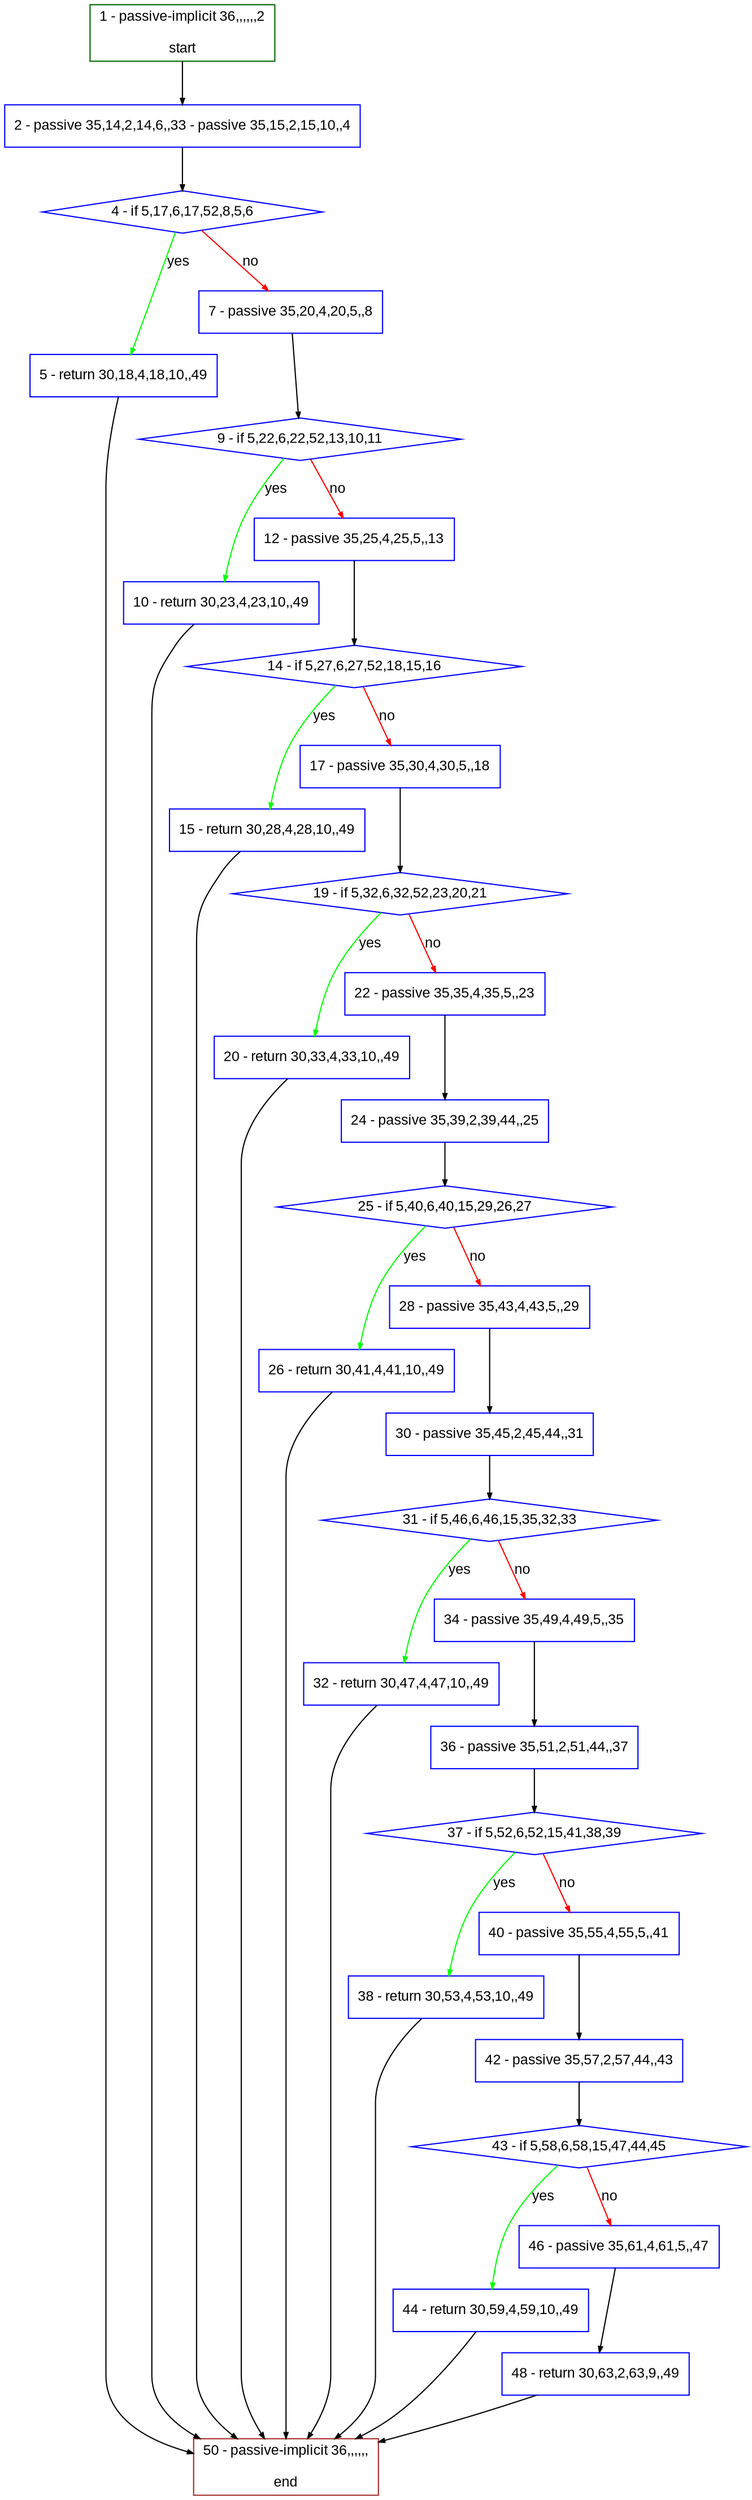 digraph "" {
  graph [bgcolor="white", fillcolor="#FFFFCC", pack="true", packmode="clust", fontname="Arial", label="", fontsize="12", compound="true", style="rounded,filled"];
  node [node_initialized="no", fillcolor="white", fontname="Arial", label="", color="grey", fontsize="12", fixedsize="false", compound="true", shape="rectangle", style="filled"];
  edge [arrowtail="none", lhead="", fontcolor="black", fontname="Arial", label="", color="black", fontsize="12", arrowhead="normal", arrowsize="0.5", compound="true", ltail="", dir="forward"];
  __N1 [fillcolor="#ffffff", label="2 - passive 35,14,2,14,6,,33 - passive 35,15,2,15,10,,4", color="#0000ff", shape="box", style="filled"];
  __N2 [fillcolor="#ffffff", label="1 - passive-implicit 36,,,,,,2\n\nstart", color="#006400", shape="box", style="filled"];
  __N3 [fillcolor="#ffffff", label="4 - if 5,17,6,17,52,8,5,6", color="#0000ff", shape="diamond", style="filled"];
  __N4 [fillcolor="#ffffff", label="5 - return 30,18,4,18,10,,49", color="#0000ff", shape="box", style="filled"];
  __N5 [fillcolor="#ffffff", label="7 - passive 35,20,4,20,5,,8", color="#0000ff", shape="box", style="filled"];
  __N6 [fillcolor="#ffffff", label="50 - passive-implicit 36,,,,,,\n\nend", color="#a52a2a", shape="box", style="filled"];
  __N7 [fillcolor="#ffffff", label="9 - if 5,22,6,22,52,13,10,11", color="#0000ff", shape="diamond", style="filled"];
  __N8 [fillcolor="#ffffff", label="10 - return 30,23,4,23,10,,49", color="#0000ff", shape="box", style="filled"];
  __N9 [fillcolor="#ffffff", label="12 - passive 35,25,4,25,5,,13", color="#0000ff", shape="box", style="filled"];
  __N10 [fillcolor="#ffffff", label="14 - if 5,27,6,27,52,18,15,16", color="#0000ff", shape="diamond", style="filled"];
  __N11 [fillcolor="#ffffff", label="15 - return 30,28,4,28,10,,49", color="#0000ff", shape="box", style="filled"];
  __N12 [fillcolor="#ffffff", label="17 - passive 35,30,4,30,5,,18", color="#0000ff", shape="box", style="filled"];
  __N13 [fillcolor="#ffffff", label="19 - if 5,32,6,32,52,23,20,21", color="#0000ff", shape="diamond", style="filled"];
  __N14 [fillcolor="#ffffff", label="20 - return 30,33,4,33,10,,49", color="#0000ff", shape="box", style="filled"];
  __N15 [fillcolor="#ffffff", label="22 - passive 35,35,4,35,5,,23", color="#0000ff", shape="box", style="filled"];
  __N16 [fillcolor="#ffffff", label="24 - passive 35,39,2,39,44,,25", color="#0000ff", shape="box", style="filled"];
  __N17 [fillcolor="#ffffff", label="25 - if 5,40,6,40,15,29,26,27", color="#0000ff", shape="diamond", style="filled"];
  __N18 [fillcolor="#ffffff", label="26 - return 30,41,4,41,10,,49", color="#0000ff", shape="box", style="filled"];
  __N19 [fillcolor="#ffffff", label="28 - passive 35,43,4,43,5,,29", color="#0000ff", shape="box", style="filled"];
  __N20 [fillcolor="#ffffff", label="30 - passive 35,45,2,45,44,,31", color="#0000ff", shape="box", style="filled"];
  __N21 [fillcolor="#ffffff", label="31 - if 5,46,6,46,15,35,32,33", color="#0000ff", shape="diamond", style="filled"];
  __N22 [fillcolor="#ffffff", label="32 - return 30,47,4,47,10,,49", color="#0000ff", shape="box", style="filled"];
  __N23 [fillcolor="#ffffff", label="34 - passive 35,49,4,49,5,,35", color="#0000ff", shape="box", style="filled"];
  __N24 [fillcolor="#ffffff", label="36 - passive 35,51,2,51,44,,37", color="#0000ff", shape="box", style="filled"];
  __N25 [fillcolor="#ffffff", label="37 - if 5,52,6,52,15,41,38,39", color="#0000ff", shape="diamond", style="filled"];
  __N26 [fillcolor="#ffffff", label="38 - return 30,53,4,53,10,,49", color="#0000ff", shape="box", style="filled"];
  __N27 [fillcolor="#ffffff", label="40 - passive 35,55,4,55,5,,41", color="#0000ff", shape="box", style="filled"];
  __N28 [fillcolor="#ffffff", label="42 - passive 35,57,2,57,44,,43", color="#0000ff", shape="box", style="filled"];
  __N29 [fillcolor="#ffffff", label="43 - if 5,58,6,58,15,47,44,45", color="#0000ff", shape="diamond", style="filled"];
  __N30 [fillcolor="#ffffff", label="44 - return 30,59,4,59,10,,49", color="#0000ff", shape="box", style="filled"];
  __N31 [fillcolor="#ffffff", label="46 - passive 35,61,4,61,5,,47", color="#0000ff", shape="box", style="filled"];
  __N32 [fillcolor="#ffffff", label="48 - return 30,63,2,63,9,,49", color="#0000ff", shape="box", style="filled"];
  __N2 -> __N1 [arrowtail="none", color="#000000", label="", arrowhead="normal", dir="forward"];
  __N1 -> __N3 [arrowtail="none", color="#000000", label="", arrowhead="normal", dir="forward"];
  __N3 -> __N4 [arrowtail="none", color="#00ff00", label="yes", arrowhead="normal", dir="forward"];
  __N3 -> __N5 [arrowtail="none", color="#ff0000", label="no", arrowhead="normal", dir="forward"];
  __N4 -> __N6 [arrowtail="none", color="#000000", label="", arrowhead="normal", dir="forward"];
  __N5 -> __N7 [arrowtail="none", color="#000000", label="", arrowhead="normal", dir="forward"];
  __N7 -> __N8 [arrowtail="none", color="#00ff00", label="yes", arrowhead="normal", dir="forward"];
  __N7 -> __N9 [arrowtail="none", color="#ff0000", label="no", arrowhead="normal", dir="forward"];
  __N8 -> __N6 [arrowtail="none", color="#000000", label="", arrowhead="normal", dir="forward"];
  __N9 -> __N10 [arrowtail="none", color="#000000", label="", arrowhead="normal", dir="forward"];
  __N10 -> __N11 [arrowtail="none", color="#00ff00", label="yes", arrowhead="normal", dir="forward"];
  __N10 -> __N12 [arrowtail="none", color="#ff0000", label="no", arrowhead="normal", dir="forward"];
  __N11 -> __N6 [arrowtail="none", color="#000000", label="", arrowhead="normal", dir="forward"];
  __N12 -> __N13 [arrowtail="none", color="#000000", label="", arrowhead="normal", dir="forward"];
  __N13 -> __N14 [arrowtail="none", color="#00ff00", label="yes", arrowhead="normal", dir="forward"];
  __N13 -> __N15 [arrowtail="none", color="#ff0000", label="no", arrowhead="normal", dir="forward"];
  __N14 -> __N6 [arrowtail="none", color="#000000", label="", arrowhead="normal", dir="forward"];
  __N15 -> __N16 [arrowtail="none", color="#000000", label="", arrowhead="normal", dir="forward"];
  __N16 -> __N17 [arrowtail="none", color="#000000", label="", arrowhead="normal", dir="forward"];
  __N17 -> __N18 [arrowtail="none", color="#00ff00", label="yes", arrowhead="normal", dir="forward"];
  __N17 -> __N19 [arrowtail="none", color="#ff0000", label="no", arrowhead="normal", dir="forward"];
  __N18 -> __N6 [arrowtail="none", color="#000000", label="", arrowhead="normal", dir="forward"];
  __N19 -> __N20 [arrowtail="none", color="#000000", label="", arrowhead="normal", dir="forward"];
  __N20 -> __N21 [arrowtail="none", color="#000000", label="", arrowhead="normal", dir="forward"];
  __N21 -> __N22 [arrowtail="none", color="#00ff00", label="yes", arrowhead="normal", dir="forward"];
  __N21 -> __N23 [arrowtail="none", color="#ff0000", label="no", arrowhead="normal", dir="forward"];
  __N22 -> __N6 [arrowtail="none", color="#000000", label="", arrowhead="normal", dir="forward"];
  __N23 -> __N24 [arrowtail="none", color="#000000", label="", arrowhead="normal", dir="forward"];
  __N24 -> __N25 [arrowtail="none", color="#000000", label="", arrowhead="normal", dir="forward"];
  __N25 -> __N26 [arrowtail="none", color="#00ff00", label="yes", arrowhead="normal", dir="forward"];
  __N25 -> __N27 [arrowtail="none", color="#ff0000", label="no", arrowhead="normal", dir="forward"];
  __N26 -> __N6 [arrowtail="none", color="#000000", label="", arrowhead="normal", dir="forward"];
  __N27 -> __N28 [arrowtail="none", color="#000000", label="", arrowhead="normal", dir="forward"];
  __N28 -> __N29 [arrowtail="none", color="#000000", label="", arrowhead="normal", dir="forward"];
  __N29 -> __N30 [arrowtail="none", color="#00ff00", label="yes", arrowhead="normal", dir="forward"];
  __N29 -> __N31 [arrowtail="none", color="#ff0000", label="no", arrowhead="normal", dir="forward"];
  __N30 -> __N6 [arrowtail="none", color="#000000", label="", arrowhead="normal", dir="forward"];
  __N31 -> __N32 [arrowtail="none", color="#000000", label="", arrowhead="normal", dir="forward"];
  __N32 -> __N6 [arrowtail="none", color="#000000", label="", arrowhead="normal", dir="forward"];
}
